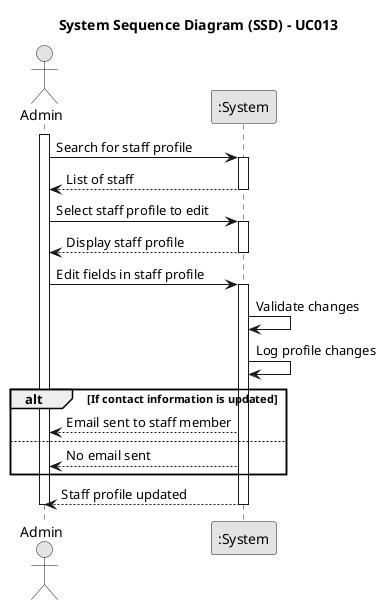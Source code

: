 @startuml
skinparam monochrome true
skinparam packageStyle rectangle
skinparam shadowing false

title System Sequence Diagram (SSD) - UC013
actor Admin as Admin
participant ":System" as System

activate Admin

       Admin -> System: Search for staff profile

       activate System
         System --> Admin: List of staff
       deactivate System

       Admin -> System: Select staff profile to edit

       activate System
         System --> Admin: Display staff profile
       deactivate System

       Admin -> System: Edit fields in staff profile

       activate System
         System -> System: Validate changes
         System -> System: Log profile changes

         alt If contact information is updated
           System --> Admin: Email sent to staff member
         else
           System --> Admin: No email sent
         end

         System --> Admin: Staff profile updated
       deactivate System

deactivate Admin

@enduml